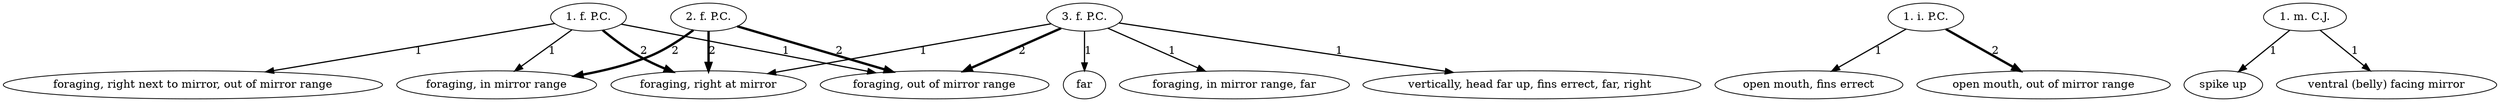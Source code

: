 strict digraph  {
"1. f. P.C.";
"foraging, in mirror range";
"foraging, out of mirror range";
"foraging, right at mirror";
"foraging, right next to mirror, out of mirror range";
"1. i. P.C.";
"open mouth, fins errect";
"open mouth, out of mirror range";
"1. m. C.J.";
"spike up";
"ventral (belly) facing mirror";
"2. f. P.C.";
"3. f. P.C.";
far;
"foraging, in mirror range, far";
"vertically, head far up, fins errect, far, right ";
"1. f. P.C." -> "foraging, in mirror range"  [label=1, penwidth="1.5"];
"1. f. P.C." -> "foraging, out of mirror range"  [label=1, penwidth="1.5"];
"1. f. P.C." -> "foraging, right at mirror"  [label=2, penwidth="3.0"];
"1. f. P.C." -> "foraging, right next to mirror, out of mirror range"  [label=1, penwidth="1.5"];
"1. i. P.C." -> "open mouth, fins errect"  [label=1, penwidth="1.5"];
"1. i. P.C." -> "open mouth, out of mirror range"  [label=2, penwidth="3.0"];
"1. m. C.J." -> "spike up"  [label=1, penwidth="1.5"];
"1. m. C.J." -> "ventral (belly) facing mirror"  [label=1, penwidth="1.5"];
"2. f. P.C." -> "foraging, in mirror range"  [label=2, penwidth="3.0"];
"2. f. P.C." -> "foraging, out of mirror range"  [label=2, penwidth="3.0"];
"2. f. P.C." -> "foraging, right at mirror"  [label=2, penwidth="3.0"];
"3. f. P.C." -> far  [label=1, penwidth="1.5"];
"3. f. P.C." -> "foraging, in mirror range, far"  [label=1, penwidth="1.5"];
"3. f. P.C." -> "foraging, out of mirror range"  [label=2, penwidth="3.0"];
"3. f. P.C." -> "foraging, right at mirror"  [label=1, penwidth="1.5"];
"3. f. P.C." -> "vertically, head far up, fins errect, far, right "  [label=1, penwidth="1.5"];
}
